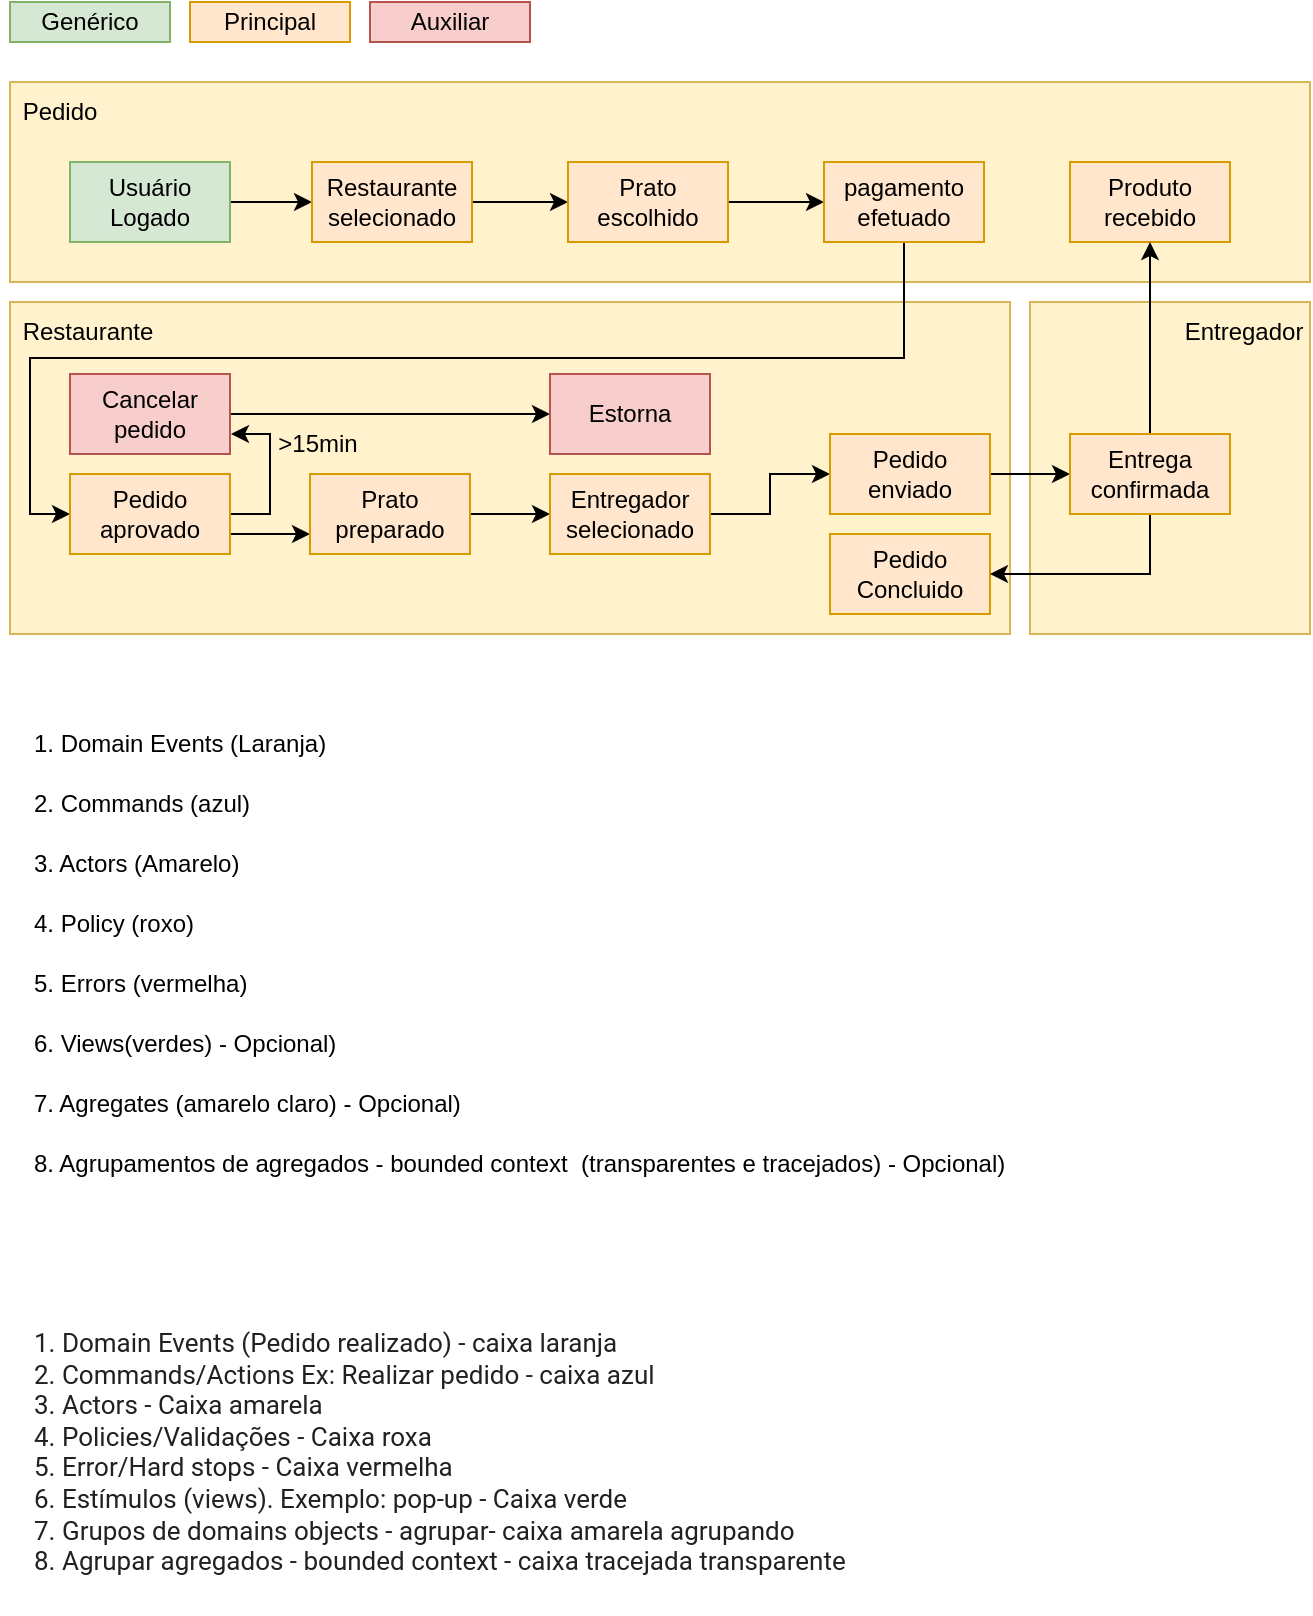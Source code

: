 <mxfile version="20.8.10" type="device" pages="2"><diagram name="desenho antigo" id="XDFFW-808aapv7f4KiDJ"><mxGraphModel dx="1120" dy="524" grid="1" gridSize="10" guides="1" tooltips="1" connect="1" arrows="1" fold="1" page="1" pageScale="1" pageWidth="827" pageHeight="1169" math="0" shadow="0"><root><mxCell id="0"/><mxCell id="1" parent="0"/><mxCell id="AxOwwKpRdtCshI1f7jVd-18" value="" style="rounded=0;whiteSpace=wrap;html=1;align=left;fillColor=#fff2cc;strokeColor=#d6b656;" parent="1" vertex="1"><mxGeometry x="518" y="154" width="140" height="166" as="geometry"/></mxCell><mxCell id="AxOwwKpRdtCshI1f7jVd-17" value="" style="rounded=0;whiteSpace=wrap;html=1;align=left;fillColor=#fff2cc;strokeColor=#d6b656;" parent="1" vertex="1"><mxGeometry x="8" y="154" width="500" height="166" as="geometry"/></mxCell><mxCell id="AxOwwKpRdtCshI1f7jVd-16" value="" style="rounded=0;whiteSpace=wrap;html=1;align=left;fillColor=#fff2cc;strokeColor=#d6b656;" parent="1" vertex="1"><mxGeometry x="8" y="44" width="650" height="100" as="geometry"/></mxCell><mxCell id="AxOwwKpRdtCshI1f7jVd-24" style="edgeStyle=orthogonalEdgeStyle;rounded=0;orthogonalLoop=1;jettySize=auto;html=1;exitX=1;exitY=0.5;exitDx=0;exitDy=0;entryX=0;entryY=0.5;entryDx=0;entryDy=0;" parent="1" source="AxOwwKpRdtCshI1f7jVd-1" target="AxOwwKpRdtCshI1f7jVd-2" edge="1"><mxGeometry relative="1" as="geometry"/></mxCell><mxCell id="AxOwwKpRdtCshI1f7jVd-1" value="Usuário Logado" style="rounded=0;whiteSpace=wrap;html=1;fillColor=#d5e8d4;strokeColor=#82b366;" parent="1" vertex="1"><mxGeometry x="38" y="84" width="80" height="40" as="geometry"/></mxCell><mxCell id="AxOwwKpRdtCshI1f7jVd-25" style="edgeStyle=orthogonalEdgeStyle;rounded=0;orthogonalLoop=1;jettySize=auto;html=1;exitX=1;exitY=0.5;exitDx=0;exitDy=0;entryX=0;entryY=0.5;entryDx=0;entryDy=0;" parent="1" source="AxOwwKpRdtCshI1f7jVd-2" target="AxOwwKpRdtCshI1f7jVd-4" edge="1"><mxGeometry relative="1" as="geometry"><mxPoint x="278" y="104" as="targetPoint"/></mxGeometry></mxCell><mxCell id="AxOwwKpRdtCshI1f7jVd-2" value="Restaurante selecionado" style="rounded=0;whiteSpace=wrap;html=1;fillColor=#ffe6cc;strokeColor=#d79b00;" parent="1" vertex="1"><mxGeometry x="159" y="84" width="80" height="40" as="geometry"/></mxCell><mxCell id="AxOwwKpRdtCshI1f7jVd-27" style="edgeStyle=orthogonalEdgeStyle;rounded=0;orthogonalLoop=1;jettySize=auto;html=1;exitX=1;exitY=0.5;exitDx=0;exitDy=0;entryX=0;entryY=0.5;entryDx=0;entryDy=0;" parent="1" source="AxOwwKpRdtCshI1f7jVd-4" target="AxOwwKpRdtCshI1f7jVd-5" edge="1"><mxGeometry relative="1" as="geometry"/></mxCell><mxCell id="AxOwwKpRdtCshI1f7jVd-4" value="Prato escolhido" style="rounded=0;whiteSpace=wrap;html=1;fillColor=#ffe6cc;strokeColor=#d79b00;" parent="1" vertex="1"><mxGeometry x="287" y="84" width="80" height="40" as="geometry"/></mxCell><mxCell id="AxOwwKpRdtCshI1f7jVd-46" style="edgeStyle=orthogonalEdgeStyle;rounded=0;orthogonalLoop=1;jettySize=auto;html=1;exitX=0.5;exitY=1;exitDx=0;exitDy=0;entryX=0;entryY=0.5;entryDx=0;entryDy=0;" parent="1" source="AxOwwKpRdtCshI1f7jVd-5" target="AxOwwKpRdtCshI1f7jVd-6" edge="1"><mxGeometry relative="1" as="geometry"><mxPoint x="-32" y="180" as="targetPoint"/></mxGeometry></mxCell><mxCell id="AxOwwKpRdtCshI1f7jVd-5" value="pagamento efetuado" style="rounded=0;whiteSpace=wrap;html=1;fillColor=#ffe6cc;strokeColor=#d79b00;" parent="1" vertex="1"><mxGeometry x="415" y="84" width="80" height="40" as="geometry"/></mxCell><mxCell id="AxOwwKpRdtCshI1f7jVd-31" style="edgeStyle=orthogonalEdgeStyle;rounded=0;orthogonalLoop=1;jettySize=auto;html=1;exitX=1;exitY=0.5;exitDx=0;exitDy=0;" parent="1" source="AxOwwKpRdtCshI1f7jVd-6" edge="1"><mxGeometry relative="1" as="geometry"><mxPoint x="118" y="220" as="targetPoint"/></mxGeometry></mxCell><mxCell id="AxOwwKpRdtCshI1f7jVd-36" style="edgeStyle=orthogonalEdgeStyle;rounded=0;orthogonalLoop=1;jettySize=auto;html=1;exitX=1;exitY=0.75;exitDx=0;exitDy=0;entryX=0;entryY=0.75;entryDx=0;entryDy=0;" parent="1" source="AxOwwKpRdtCshI1f7jVd-6" target="AxOwwKpRdtCshI1f7jVd-7" edge="1"><mxGeometry relative="1" as="geometry"/></mxCell><mxCell id="AxOwwKpRdtCshI1f7jVd-6" value="Pedido aprovado" style="rounded=0;whiteSpace=wrap;html=1;fillColor=#ffe6cc;strokeColor=#d79b00;" parent="1" vertex="1"><mxGeometry x="38" y="240" width="80" height="40" as="geometry"/></mxCell><mxCell id="AxOwwKpRdtCshI1f7jVd-43" style="edgeStyle=orthogonalEdgeStyle;rounded=0;orthogonalLoop=1;jettySize=auto;html=1;exitX=1;exitY=0.5;exitDx=0;exitDy=0;entryX=0;entryY=0.5;entryDx=0;entryDy=0;" parent="1" source="AxOwwKpRdtCshI1f7jVd-7" target="AxOwwKpRdtCshI1f7jVd-8" edge="1"><mxGeometry relative="1" as="geometry"/></mxCell><mxCell id="AxOwwKpRdtCshI1f7jVd-7" value="Prato preparado" style="rounded=0;whiteSpace=wrap;html=1;fillColor=#ffe6cc;strokeColor=#d79b00;" parent="1" vertex="1"><mxGeometry x="158" y="240" width="80" height="40" as="geometry"/></mxCell><mxCell id="AxOwwKpRdtCshI1f7jVd-44" style="edgeStyle=orthogonalEdgeStyle;rounded=0;orthogonalLoop=1;jettySize=auto;html=1;exitX=1;exitY=0.5;exitDx=0;exitDy=0;entryX=0;entryY=0.5;entryDx=0;entryDy=0;" parent="1" source="AxOwwKpRdtCshI1f7jVd-8" target="AxOwwKpRdtCshI1f7jVd-9" edge="1"><mxGeometry relative="1" as="geometry"/></mxCell><mxCell id="AxOwwKpRdtCshI1f7jVd-8" value="Entregador selecionado" style="rounded=0;whiteSpace=wrap;html=1;fillColor=#ffe6cc;strokeColor=#d79b00;" parent="1" vertex="1"><mxGeometry x="278" y="240" width="80" height="40" as="geometry"/></mxCell><mxCell id="AxOwwKpRdtCshI1f7jVd-21" style="edgeStyle=orthogonalEdgeStyle;rounded=0;orthogonalLoop=1;jettySize=auto;html=1;exitX=1;exitY=0.5;exitDx=0;exitDy=0;" parent="1" source="AxOwwKpRdtCshI1f7jVd-9" target="AxOwwKpRdtCshI1f7jVd-19" edge="1"><mxGeometry relative="1" as="geometry"/></mxCell><mxCell id="AxOwwKpRdtCshI1f7jVd-9" value="Pedido enviado" style="rounded=0;whiteSpace=wrap;html=1;fillColor=#ffe6cc;strokeColor=#d79b00;" parent="1" vertex="1"><mxGeometry x="418" y="220" width="80" height="40" as="geometry"/></mxCell><mxCell id="AxOwwKpRdtCshI1f7jVd-10" value="Produto recebido" style="rounded=0;whiteSpace=wrap;html=1;fillColor=#ffe6cc;strokeColor=#d79b00;" parent="1" vertex="1"><mxGeometry x="538" y="84" width="80" height="40" as="geometry"/></mxCell><mxCell id="AxOwwKpRdtCshI1f7jVd-14" value="Pedido Concluido" style="rounded=0;whiteSpace=wrap;html=1;fillColor=#ffe6cc;strokeColor=#d79b00;" parent="1" vertex="1"><mxGeometry x="418" y="270" width="80" height="40" as="geometry"/></mxCell><mxCell id="AxOwwKpRdtCshI1f7jVd-20" style="edgeStyle=orthogonalEdgeStyle;rounded=0;orthogonalLoop=1;jettySize=auto;html=1;exitX=0.5;exitY=0;exitDx=0;exitDy=0;entryX=0.5;entryY=1;entryDx=0;entryDy=0;" parent="1" source="AxOwwKpRdtCshI1f7jVd-19" target="AxOwwKpRdtCshI1f7jVd-10" edge="1"><mxGeometry relative="1" as="geometry"/></mxCell><mxCell id="AxOwwKpRdtCshI1f7jVd-22" style="edgeStyle=orthogonalEdgeStyle;rounded=0;orthogonalLoop=1;jettySize=auto;html=1;exitX=0.5;exitY=1;exitDx=0;exitDy=0;entryX=1;entryY=0.5;entryDx=0;entryDy=0;" parent="1" source="AxOwwKpRdtCshI1f7jVd-19" target="AxOwwKpRdtCshI1f7jVd-14" edge="1"><mxGeometry relative="1" as="geometry"/></mxCell><mxCell id="AxOwwKpRdtCshI1f7jVd-19" value="Entrega confirmada" style="rounded=0;whiteSpace=wrap;html=1;fillColor=#ffe6cc;strokeColor=#d79b00;" parent="1" vertex="1"><mxGeometry x="538" y="220" width="80" height="40" as="geometry"/></mxCell><mxCell id="AxOwwKpRdtCshI1f7jVd-38" style="edgeStyle=orthogonalEdgeStyle;rounded=0;orthogonalLoop=1;jettySize=auto;html=1;exitX=1;exitY=0.5;exitDx=0;exitDy=0;entryX=0;entryY=0.5;entryDx=0;entryDy=0;" parent="1" source="AxOwwKpRdtCshI1f7jVd-29" target="AxOwwKpRdtCshI1f7jVd-37" edge="1"><mxGeometry relative="1" as="geometry"/></mxCell><mxCell id="AxOwwKpRdtCshI1f7jVd-29" value="Cancelar pedido" style="rounded=0;whiteSpace=wrap;html=1;fillColor=#f8cecc;strokeColor=#b85450;" parent="1" vertex="1"><mxGeometry x="38" y="190" width="80" height="40" as="geometry"/></mxCell><mxCell id="AxOwwKpRdtCshI1f7jVd-37" value="Estorna" style="rounded=0;whiteSpace=wrap;html=1;fillColor=#f8cecc;strokeColor=#b85450;" parent="1" vertex="1"><mxGeometry x="278" y="190" width="80" height="40" as="geometry"/></mxCell><mxCell id="AxOwwKpRdtCshI1f7jVd-42" value="&amp;gt;15min" style="text;html=1;strokeColor=none;fillColor=none;align=center;verticalAlign=middle;whiteSpace=wrap;rounded=0;" parent="1" vertex="1"><mxGeometry x="132" y="210" width="60" height="30" as="geometry"/></mxCell><mxCell id="AxOwwKpRdtCshI1f7jVd-45" value="Pedido" style="text;html=1;strokeColor=none;fillColor=none;align=center;verticalAlign=middle;whiteSpace=wrap;rounded=0;" parent="1" vertex="1"><mxGeometry x="3" y="44" width="60" height="30" as="geometry"/></mxCell><mxCell id="AxOwwKpRdtCshI1f7jVd-47" value="Genérico" style="rounded=0;whiteSpace=wrap;html=1;fillColor=#d5e8d4;strokeColor=#82b366;" parent="1" vertex="1"><mxGeometry x="8" y="4" width="80" height="20" as="geometry"/></mxCell><mxCell id="AxOwwKpRdtCshI1f7jVd-48" value="Principal" style="rounded=0;whiteSpace=wrap;html=1;fillColor=#ffe6cc;strokeColor=#d79b00;" parent="1" vertex="1"><mxGeometry x="98" y="4" width="80" height="20" as="geometry"/></mxCell><mxCell id="AxOwwKpRdtCshI1f7jVd-49" value="Auxiliar" style="rounded=0;whiteSpace=wrap;html=1;fillColor=#f8cecc;strokeColor=#b85450;" parent="1" vertex="1"><mxGeometry x="188" y="4" width="80" height="20" as="geometry"/></mxCell><mxCell id="AxOwwKpRdtCshI1f7jVd-50" value="Restaurante" style="text;html=1;strokeColor=none;fillColor=none;align=center;verticalAlign=middle;whiteSpace=wrap;rounded=0;" parent="1" vertex="1"><mxGeometry x="17" y="154" width="60" height="30" as="geometry"/></mxCell><mxCell id="AxOwwKpRdtCshI1f7jVd-51" value="Entregador" style="text;html=1;strokeColor=none;fillColor=none;align=center;verticalAlign=middle;whiteSpace=wrap;rounded=0;" parent="1" vertex="1"><mxGeometry x="595" y="154" width="60" height="30" as="geometry"/></mxCell><mxCell id="AxOwwKpRdtCshI1f7jVd-52" value="1. Domain Events (Laranja)" style="text;html=1;strokeColor=none;fillColor=none;align=left;verticalAlign=middle;whiteSpace=wrap;rounded=0;" parent="1" vertex="1"><mxGeometry x="18" y="360" width="212" height="30" as="geometry"/></mxCell><mxCell id="AxOwwKpRdtCshI1f7jVd-53" value="2. Commands (azul)" style="text;html=1;strokeColor=none;fillColor=none;align=left;verticalAlign=middle;whiteSpace=wrap;rounded=0;" parent="1" vertex="1"><mxGeometry x="18" y="390" width="142" height="30" as="geometry"/></mxCell><mxCell id="AxOwwKpRdtCshI1f7jVd-54" value="3. Actors (Amarelo)" style="text;html=1;strokeColor=none;fillColor=none;align=left;verticalAlign=middle;whiteSpace=wrap;rounded=0;" parent="1" vertex="1"><mxGeometry x="18" y="420" width="142" height="30" as="geometry"/></mxCell><mxCell id="AxOwwKpRdtCshI1f7jVd-55" value="4. Policy (roxo)" style="text;html=1;strokeColor=none;fillColor=none;align=left;verticalAlign=middle;whiteSpace=wrap;rounded=0;" parent="1" vertex="1"><mxGeometry x="18" y="450" width="142" height="30" as="geometry"/></mxCell><mxCell id="AxOwwKpRdtCshI1f7jVd-56" value="5. Errors (vermelha)" style="text;html=1;strokeColor=none;fillColor=none;align=left;verticalAlign=middle;whiteSpace=wrap;rounded=0;" parent="1" vertex="1"><mxGeometry x="18" y="480" width="142" height="30" as="geometry"/></mxCell><mxCell id="AxOwwKpRdtCshI1f7jVd-57" value="6. Views(verdes) - Opcional)" style="text;html=1;strokeColor=none;fillColor=none;align=left;verticalAlign=middle;whiteSpace=wrap;rounded=0;" parent="1" vertex="1"><mxGeometry x="18" y="510" width="212" height="30" as="geometry"/></mxCell><mxCell id="AxOwwKpRdtCshI1f7jVd-58" value="7. Agregates (amarelo claro) - Opcional)" style="text;html=1;strokeColor=none;fillColor=none;align=left;verticalAlign=middle;whiteSpace=wrap;rounded=0;" parent="1" vertex="1"><mxGeometry x="18" y="540" width="292" height="30" as="geometry"/></mxCell><mxCell id="AxOwwKpRdtCshI1f7jVd-59" value="8. Agrupamentos de agregados - bounded context&amp;nbsp; (transparentes e tracejados) - Opcional)" style="text;html=1;strokeColor=none;fillColor=none;align=left;verticalAlign=middle;whiteSpace=wrap;rounded=0;" parent="1" vertex="1"><mxGeometry x="18" y="570" width="582" height="30" as="geometry"/></mxCell><mxCell id="AxOwwKpRdtCshI1f7jVd-60" value="&lt;span style=&quot;color: rgb(32, 33, 36); font-family: Roboto, arial, sans-serif; font-size: 13px; font-style: normal; font-variant-ligatures: normal; font-variant-caps: normal; font-weight: 400; letter-spacing: normal; orphans: 2; text-align: left; text-indent: 0px; text-transform: none; widows: 2; word-spacing: 0px; -webkit-text-stroke-width: 0px; background-color: rgb(255, 255, 255); text-decoration-thickness: initial; text-decoration-style: initial; text-decoration-color: initial; float: none; display: inline !important;&quot;&gt;1. Domain Events (Pedido realizado) - caixa laranja&#10;2. Commands/Actions Ex: Realizar pedido - caixa azul&#10;3. Actors - Caixa amarela&#10;4. Policies/Validações - Caixa roxa&#10;5. Error/Hard stops - Caixa vermelha&#10;6. Estímulos (views). Exemplo: pop-up - Caixa verde&#10;7. Grupos de domains objects - agrupar- caixa amarela agrupando&#10;8. Agrupar agregados - bounded context - caixa tracejada transparente&lt;/span&gt;" style="text;whiteSpace=wrap;html=1;" parent="1" vertex="1"><mxGeometry x="18" y="660" width="440" height="150" as="geometry"/></mxCell></root></mxGraphModel></diagram><diagram id="c2ALSWGFt4c1pMnjXS2U" name="desenho novo"><mxGraphModel dx="2200" dy="1310" grid="1" gridSize="10" guides="1" tooltips="1" connect="1" arrows="1" fold="1" page="1" pageScale="1" pageWidth="827" pageHeight="1169" math="0" shadow="0"><root><mxCell id="0"/><mxCell id="1" parent="0"/><mxCell id="t7Dsz8iZqXPREYhlSXHS-1" value="" style="rounded=0;whiteSpace=wrap;html=1;fillColor=none;dashed=1;dashPattern=12 12;" vertex="1" parent="1"><mxGeometry x="366" y="1230" width="1040" height="160" as="geometry"/></mxCell><mxCell id="t7Dsz8iZqXPREYhlSXHS-9" value="" style="rounded=0;whiteSpace=wrap;html=1;fillColor=none;dashed=1;dashPattern=12 12;" vertex="1" parent="1"><mxGeometry x="817" y="220" width="299" height="980" as="geometry"/></mxCell><mxCell id="t7Dsz8iZqXPREYhlSXHS-14" value="" style="rounded=0;whiteSpace=wrap;html=1;fillColor=none;dashed=1;dashPattern=12 12;" vertex="1" parent="1"><mxGeometry x="330" y="220" width="486" height="980" as="geometry"/></mxCell><mxCell id="t7Dsz8iZqXPREYhlSXHS-8" value="" style="rounded=0;whiteSpace=wrap;html=1;fillColor=none;dashed=1;dashPattern=12 12;" vertex="1" parent="1"><mxGeometry x="60" y="220" width="266" height="980" as="geometry"/></mxCell><mxCell id="t7Dsz8iZqXPREYhlSXHS-12" value="" style="rounded=0;whiteSpace=wrap;html=1;fillColor=#fdf5dd;strokeColor=#d6b656;" vertex="1" parent="1"><mxGeometry x="336" y="230" width="470" height="950" as="geometry"/></mxCell><mxCell id="Nz1utpJM0BrokKAcIz-D-2" value="" style="rounded=0;whiteSpace=wrap;html=1;fillColor=#fdf5dd;strokeColor=#d6b656;" parent="1" vertex="1"><mxGeometry x="1122" y="230" width="180" height="950" as="geometry"/></mxCell><mxCell id="DPSJfAj6Jsh6imZGreos-1" value="" style="rounded=0;whiteSpace=wrap;html=1;fillColor=#fdf5dd;strokeColor=#d6b656;" parent="1" vertex="1"><mxGeometry x="386" y="1240" width="1010" height="120" as="geometry"/></mxCell><mxCell id="BK64oAWHtieuXAPNp5no-20" value="" style="rounded=0;whiteSpace=wrap;html=1;fillColor=#fdf5dd;strokeColor=#d6b656;" parent="1" vertex="1"><mxGeometry x="1316" y="230" width="250" height="950" as="geometry"/></mxCell><mxCell id="BK64oAWHtieuXAPNp5no-19" value="" style="rounded=0;whiteSpace=wrap;html=1;fillColor=#fdf5dd;strokeColor=#d6b656;" parent="1" vertex="1"><mxGeometry x="817" y="230" width="290" height="950" as="geometry"/></mxCell><mxCell id="BK64oAWHtieuXAPNp5no-18" value="" style="rounded=0;whiteSpace=wrap;html=1;fillColor=#fdf5dd;strokeColor=#d6b656;" parent="1" vertex="1"><mxGeometry x="66" y="230" width="260" height="950" as="geometry"/></mxCell><mxCell id="8quGD1bZbT4wx4AlITEq-1" value="Pedido realizado" style="rounded=0;whiteSpace=wrap;html=1;fillColor=#f0a30a;strokeColor=#BD7000;fontColor=#000000;" parent="1" vertex="1"><mxGeometry x="199" y="1094" width="120" height="60" as="geometry"/></mxCell><mxCell id="hIMvmI3q7vAA3zxwrqg7-1" value="Pedido confirmado" style="rounded=0;whiteSpace=wrap;html=1;fillColor=#f0a30a;strokeColor=#BD7000;fontColor=#000000;" parent="1" vertex="1"><mxGeometry x="957" y="1094" width="120" height="60" as="geometry"/></mxCell><mxCell id="hIMvmI3q7vAA3zxwrqg7-2" value="Pedido Entregue" style="rounded=0;whiteSpace=wrap;html=1;fillColor=#f0a30a;strokeColor=#BD7000;fontColor=#000000;" parent="1" vertex="1"><mxGeometry x="1398" y="1094" width="120" height="60" as="geometry"/></mxCell><mxCell id="TFXPoOwuJaINDekZX7YM-1" value="Pagamento realizado" style="rounded=0;whiteSpace=wrap;html=1;fillColor=#f0a30a;strokeColor=#BD7000;fontColor=#000000;" parent="1" vertex="1"><mxGeometry x="656" y="1094" width="120" height="60" as="geometry"/></mxCell><mxCell id="NxrTa1dlBP1NC9jpaplZ-3" style="edgeStyle=orthogonalEdgeStyle;rounded=0;orthogonalLoop=1;jettySize=auto;html=1;entryX=0.5;entryY=0;entryDx=0;entryDy=0;" parent="1" source="NxrTa1dlBP1NC9jpaplZ-1" target="8quGD1bZbT4wx4AlITEq-1" edge="1"><mxGeometry relative="1" as="geometry"/></mxCell><mxCell id="NxrTa1dlBP1NC9jpaplZ-1" value="Realizar Pedido" style="rounded=0;whiteSpace=wrap;html=1;fillColor=#1ba1e2;fontColor=#ffffff;strokeColor=#006EAF;" parent="1" vertex="1"><mxGeometry x="199" y="974" width="120" height="60" as="geometry"/></mxCell><mxCell id="NxrTa1dlBP1NC9jpaplZ-5" style="edgeStyle=orthogonalEdgeStyle;rounded=0;orthogonalLoop=1;jettySize=auto;html=1;exitX=0.5;exitY=1;exitDx=0;exitDy=0;entryX=0.5;entryY=0;entryDx=0;entryDy=0;" parent="1" source="NxrTa1dlBP1NC9jpaplZ-4" target="TFXPoOwuJaINDekZX7YM-1" edge="1"><mxGeometry relative="1" as="geometry"/></mxCell><mxCell id="NxrTa1dlBP1NC9jpaplZ-4" value="Realizar Pagamento" style="rounded=0;whiteSpace=wrap;html=1;fillColor=#1ba1e2;strokeColor=#006EAF;fontColor=#ffffff;" parent="1" vertex="1"><mxGeometry x="656" y="974" width="120" height="60" as="geometry"/></mxCell><mxCell id="NxrTa1dlBP1NC9jpaplZ-7" style="edgeStyle=orthogonalEdgeStyle;rounded=0;orthogonalLoop=1;jettySize=auto;html=1;exitX=0.5;exitY=1;exitDx=0;exitDy=0;" parent="1" source="NxrTa1dlBP1NC9jpaplZ-6" target="hIMvmI3q7vAA3zxwrqg7-1" edge="1"><mxGeometry relative="1" as="geometry"/></mxCell><mxCell id="NxrTa1dlBP1NC9jpaplZ-6" value="Confirmar Pedido" style="rounded=0;whiteSpace=wrap;html=1;fillColor=#1ba1e2;strokeColor=#006EAF;fontColor=#ffffff;" parent="1" vertex="1"><mxGeometry x="957" y="974" width="120" height="60" as="geometry"/></mxCell><mxCell id="NxrTa1dlBP1NC9jpaplZ-9" style="edgeStyle=orthogonalEdgeStyle;rounded=0;orthogonalLoop=1;jettySize=auto;html=1;exitX=0.5;exitY=1;exitDx=0;exitDy=0;entryX=0.5;entryY=0;entryDx=0;entryDy=0;" parent="1" source="NxrTa1dlBP1NC9jpaplZ-8" target="hIMvmI3q7vAA3zxwrqg7-2" edge="1"><mxGeometry relative="1" as="geometry"/></mxCell><mxCell id="NxrTa1dlBP1NC9jpaplZ-8" value="Entregar Pedido" style="rounded=0;whiteSpace=wrap;html=1;fillColor=#1ba1e2;strokeColor=#006EAF;fontColor=#ffffff;" parent="1" vertex="1"><mxGeometry x="1398" y="974" width="120" height="60" as="geometry"/></mxCell><mxCell id="NxrTa1dlBP1NC9jpaplZ-11" style="edgeStyle=orthogonalEdgeStyle;rounded=0;orthogonalLoop=1;jettySize=auto;html=1;entryX=0.5;entryY=0;entryDx=0;entryDy=0;" parent="1" source="NxrTa1dlBP1NC9jpaplZ-10" target="NxrTa1dlBP1NC9jpaplZ-4" edge="1"><mxGeometry relative="1" as="geometry"/></mxCell><mxCell id="NxrTa1dlBP1NC9jpaplZ-13" style="edgeStyle=orthogonalEdgeStyle;rounded=0;orthogonalLoop=1;jettySize=auto;html=1;exitX=0.25;exitY=1;exitDx=0;exitDy=0;entryX=1;entryY=0;entryDx=0;entryDy=0;" parent="1" source="NxrTa1dlBP1NC9jpaplZ-10" target="NxrTa1dlBP1NC9jpaplZ-1" edge="1"><mxGeometry relative="1" as="geometry"/></mxCell><mxCell id="NxrTa1dlBP1NC9jpaplZ-10" value="Cliente" style="rounded=0;whiteSpace=wrap;html=1;fillColor=#ffff88;strokeColor=#36393d;" parent="1" vertex="1"><mxGeometry x="656" y="854" width="120" height="60" as="geometry"/></mxCell><mxCell id="NxrTa1dlBP1NC9jpaplZ-15" style="edgeStyle=orthogonalEdgeStyle;rounded=0;orthogonalLoop=1;jettySize=auto;html=1;entryX=0.5;entryY=0;entryDx=0;entryDy=0;" parent="1" source="NxrTa1dlBP1NC9jpaplZ-14" target="NxrTa1dlBP1NC9jpaplZ-6" edge="1"><mxGeometry relative="1" as="geometry"/></mxCell><mxCell id="NxrTa1dlBP1NC9jpaplZ-14" value="Reataurante" style="rounded=0;whiteSpace=wrap;html=1;fillColor=#ffff88;strokeColor=#36393d;" parent="1" vertex="1"><mxGeometry x="957" y="854" width="120" height="60" as="geometry"/></mxCell><mxCell id="NxrTa1dlBP1NC9jpaplZ-17" style="edgeStyle=orthogonalEdgeStyle;rounded=0;orthogonalLoop=1;jettySize=auto;html=1;entryX=0.5;entryY=0;entryDx=0;entryDy=0;" parent="1" source="NxrTa1dlBP1NC9jpaplZ-16" target="NxrTa1dlBP1NC9jpaplZ-8" edge="1"><mxGeometry relative="1" as="geometry"/></mxCell><mxCell id="NxrTa1dlBP1NC9jpaplZ-16" value="Entregador" style="rounded=0;whiteSpace=wrap;html=1;fillColor=#ffff88;strokeColor=#36393d;" parent="1" vertex="1"><mxGeometry x="1398" y="854" width="120" height="60" as="geometry"/></mxCell><mxCell id="NxrTa1dlBP1NC9jpaplZ-23" style="edgeStyle=orthogonalEdgeStyle;rounded=0;orthogonalLoop=1;jettySize=auto;html=1;exitX=0.25;exitY=1;exitDx=0;exitDy=0;entryX=0;entryY=1;entryDx=0;entryDy=0;" parent="1" source="NxrTa1dlBP1NC9jpaplZ-22" target="NxrTa1dlBP1NC9jpaplZ-4" edge="1"><mxGeometry relative="1" as="geometry"/></mxCell><mxCell id="hgzIKIwz-KRhO0YMrYHW-7" style="edgeStyle=orthogonalEdgeStyle;rounded=0;orthogonalLoop=1;jettySize=auto;html=1;exitX=0;exitY=0.5;exitDx=0;exitDy=0;entryX=0.5;entryY=0;entryDx=0;entryDy=0;fillColor=#fa6800;strokeColor=#C73500;" parent="1" source="NxrTa1dlBP1NC9jpaplZ-22" target="NxrTa1dlBP1NC9jpaplZ-1" edge="1"><mxGeometry relative="1" as="geometry"/></mxCell><mxCell id="hgzIKIwz-KRhO0YMrYHW-14" style="edgeStyle=orthogonalEdgeStyle;rounded=0;orthogonalLoop=1;jettySize=auto;html=1;exitX=1;exitY=0.5;exitDx=0;exitDy=0;entryX=0;entryY=0.75;entryDx=0;entryDy=0;fillColor=#e51400;strokeColor=#B20000;" parent="1" source="NxrTa1dlBP1NC9jpaplZ-22" target="NxrTa1dlBP1NC9jpaplZ-6" edge="1"><mxGeometry relative="1" as="geometry"><Array as="points"><mxPoint x="886" y="670"/><mxPoint x="886" y="1019"/></Array></mxGeometry></mxCell><mxCell id="hgzIKIwz-KRhO0YMrYHW-35" style="edgeStyle=orthogonalEdgeStyle;rounded=0;orthogonalLoop=1;jettySize=auto;html=1;" parent="1" source="NxrTa1dlBP1NC9jpaplZ-22" target="hgzIKIwz-KRhO0YMrYHW-32" edge="1"><mxGeometry relative="1" as="geometry"/></mxCell><mxCell id="NxrTa1dlBP1NC9jpaplZ-22" value="Restaurante precisa estar Disponível" style="rounded=0;whiteSpace=wrap;html=1;fillColor=#d80073;strokeColor=#A50040;fontColor=#ffffff;" parent="1" vertex="1"><mxGeometry x="386" y="640" width="120" height="60" as="geometry"/></mxCell><mxCell id="NxrTa1dlBP1NC9jpaplZ-25" style="edgeStyle=orthogonalEdgeStyle;rounded=0;orthogonalLoop=1;jettySize=auto;html=1;exitX=0.75;exitY=1;exitDx=0;exitDy=0;entryX=0;entryY=0.25;entryDx=0;entryDy=0;" parent="1" source="NxrTa1dlBP1NC9jpaplZ-24" target="NxrTa1dlBP1NC9jpaplZ-4" edge="1"><mxGeometry relative="1" as="geometry"/></mxCell><mxCell id="hgzIKIwz-KRhO0YMrYHW-8" style="edgeStyle=orthogonalEdgeStyle;rounded=0;orthogonalLoop=1;jettySize=auto;html=1;exitX=0;exitY=0.75;exitDx=0;exitDy=0;entryX=0.75;entryY=0;entryDx=0;entryDy=0;startArrow=none;" parent="1" source="t7Dsz8iZqXPREYhlSXHS-12" target="NxrTa1dlBP1NC9jpaplZ-1" edge="1"><mxGeometry relative="1" as="geometry"><mxPoint x="296" y="940" as="targetPoint"/></mxGeometry></mxCell><mxCell id="hgzIKIwz-KRhO0YMrYHW-40" style="edgeStyle=orthogonalEdgeStyle;rounded=0;orthogonalLoop=1;jettySize=auto;html=1;exitX=0.75;exitY=0;exitDx=0;exitDy=0;entryX=0.25;entryY=1;entryDx=0;entryDy=0;" parent="1" source="NxrTa1dlBP1NC9jpaplZ-24" target="hgzIKIwz-KRhO0YMrYHW-39" edge="1"><mxGeometry relative="1" as="geometry"/></mxCell><mxCell id="NxrTa1dlBP1NC9jpaplZ-24" value="Precisa estar autenticado" style="rounded=0;whiteSpace=wrap;html=1;fillColor=#d80073;strokeColor=#A50040;fontColor=#ffffff;" parent="1" vertex="1"><mxGeometry x="506" y="854" width="120" height="60" as="geometry"/></mxCell><mxCell id="NxrTa1dlBP1NC9jpaplZ-27" style="edgeStyle=orthogonalEdgeStyle;rounded=0;orthogonalLoop=1;jettySize=auto;html=1;exitX=0.25;exitY=1;exitDx=0;exitDy=0;entryX=0;entryY=0.5;entryDx=0;entryDy=0;" parent="1" source="NxrTa1dlBP1NC9jpaplZ-26" target="NxrTa1dlBP1NC9jpaplZ-4" edge="1"><mxGeometry relative="1" as="geometry"/></mxCell><mxCell id="hgzIKIwz-KRhO0YMrYHW-38" style="edgeStyle=orthogonalEdgeStyle;rounded=0;orthogonalLoop=1;jettySize=auto;html=1;exitX=0.75;exitY=0;exitDx=0;exitDy=0;entryX=0.75;entryY=1;entryDx=0;entryDy=0;" parent="1" source="NxrTa1dlBP1NC9jpaplZ-26" target="hgzIKIwz-KRhO0YMrYHW-37" edge="1"><mxGeometry relative="1" as="geometry"/></mxCell><mxCell id="NxrTa1dlBP1NC9jpaplZ-26" value="Precisa ter cadastrado meio de pagamento" style="rounded=0;whiteSpace=wrap;html=1;fillColor=#d80073;strokeColor=#A50040;fontColor=#ffffff;" parent="1" vertex="1"><mxGeometry x="466" y="780" width="120" height="60" as="geometry"/></mxCell><mxCell id="NxrTa1dlBP1NC9jpaplZ-30" style="edgeStyle=orthogonalEdgeStyle;rounded=0;orthogonalLoop=1;jettySize=auto;html=1;exitX=0.25;exitY=1;exitDx=0;exitDy=0;entryX=0;entryY=0.75;entryDx=0;entryDy=0;" parent="1" source="NxrTa1dlBP1NC9jpaplZ-29" target="NxrTa1dlBP1NC9jpaplZ-4" edge="1"><mxGeometry relative="1" as="geometry"/></mxCell><mxCell id="hgzIKIwz-KRhO0YMrYHW-36" style="edgeStyle=orthogonalEdgeStyle;rounded=0;orthogonalLoop=1;jettySize=auto;html=1;exitX=0.75;exitY=0;exitDx=0;exitDy=0;entryX=0.75;entryY=1;entryDx=0;entryDy=0;" parent="1" source="NxrTa1dlBP1NC9jpaplZ-29" target="hgzIKIwz-KRhO0YMrYHW-34" edge="1"><mxGeometry relative="1" as="geometry"/></mxCell><mxCell id="NxrTa1dlBP1NC9jpaplZ-29" value="Precisa estar com pagamento autorizado" style="rounded=0;whiteSpace=wrap;html=1;fillColor=#d80073;strokeColor=#A50040;fontColor=#ffffff;" parent="1" vertex="1"><mxGeometry x="426" y="710" width="120" height="60" as="geometry"/></mxCell><mxCell id="hgzIKIwz-KRhO0YMrYHW-3" style="edgeStyle=orthogonalEdgeStyle;rounded=0;orthogonalLoop=1;jettySize=auto;html=1;exitX=0.25;exitY=1;exitDx=0;exitDy=0;entryX=0;entryY=0.25;entryDx=0;entryDy=0;" parent="1" source="hgzIKIwz-KRhO0YMrYHW-2" target="NxrTa1dlBP1NC9jpaplZ-1" edge="1"><mxGeometry relative="1" as="geometry"><Array as="points"><mxPoint x="156" y="989"/></Array></mxGeometry></mxCell><mxCell id="hgzIKIwz-KRhO0YMrYHW-31" style="edgeStyle=orthogonalEdgeStyle;rounded=0;orthogonalLoop=1;jettySize=auto;html=1;exitX=0.75;exitY=0;exitDx=0;exitDy=0;entryX=0.75;entryY=1;entryDx=0;entryDy=0;" parent="1" source="hgzIKIwz-KRhO0YMrYHW-2" target="hgzIKIwz-KRhO0YMrYHW-29" edge="1"><mxGeometry relative="1" as="geometry"/></mxCell><mxCell id="hgzIKIwz-KRhO0YMrYHW-2" value="OS Itens do pedido precisam estar selecionado" style="rounded=0;whiteSpace=wrap;html=1;fillColor=#d80073;strokeColor=#A50040;fontColor=#ffffff;" parent="1" vertex="1"><mxGeometry x="126" y="720" width="120" height="60" as="geometry"/></mxCell><mxCell id="hgzIKIwz-KRhO0YMrYHW-6" style="edgeStyle=orthogonalEdgeStyle;rounded=0;orthogonalLoop=1;jettySize=auto;html=1;exitX=0.25;exitY=1;exitDx=0;exitDy=0;entryX=0;entryY=0.5;entryDx=0;entryDy=0;" parent="1" source="hgzIKIwz-KRhO0YMrYHW-4" target="NxrTa1dlBP1NC9jpaplZ-1" edge="1"><mxGeometry relative="1" as="geometry"/></mxCell><mxCell id="hgzIKIwz-KRhO0YMrYHW-28" style="edgeStyle=orthogonalEdgeStyle;rounded=0;orthogonalLoop=1;jettySize=auto;html=1;exitX=0.5;exitY=0;exitDx=0;exitDy=0;entryX=0.5;entryY=1;entryDx=0;entryDy=0;" parent="1" source="hgzIKIwz-KRhO0YMrYHW-4" target="hgzIKIwz-KRhO0YMrYHW-26" edge="1"><mxGeometry relative="1" as="geometry"/></mxCell><mxCell id="hgzIKIwz-KRhO0YMrYHW-4" value="Restaurante precisa estar selecionado" style="rounded=0;whiteSpace=wrap;html=1;fillColor=#d80073;strokeColor=#A50040;fontColor=#ffffff;" parent="1" vertex="1"><mxGeometry x="86" y="650" width="120" height="60" as="geometry"/></mxCell><mxCell id="hgzIKIwz-KRhO0YMrYHW-43" style="edgeStyle=orthogonalEdgeStyle;rounded=0;orthogonalLoop=1;jettySize=auto;html=1;exitX=0.75;exitY=0;exitDx=0;exitDy=0;entryX=0.5;entryY=1;entryDx=0;entryDy=0;" parent="1" edge="1"><mxGeometry relative="1" as="geometry"><mxPoint x="1058" y="330" as="targetPoint"/></mxGeometry></mxCell><mxCell id="hgzIKIwz-KRhO0YMrYHW-15" value="Pedido Preparado" style="rounded=0;whiteSpace=wrap;html=1;fillColor=#f0a30a;strokeColor=#BD7000;fontColor=#000000;" parent="1" vertex="1"><mxGeometry x="1156" y="1094" width="120" height="60" as="geometry"/></mxCell><mxCell id="hgzIKIwz-KRhO0YMrYHW-24" style="edgeStyle=orthogonalEdgeStyle;rounded=0;orthogonalLoop=1;jettySize=auto;html=1;entryX=0.5;entryY=0;entryDx=0;entryDy=0;" parent="1" source="hgzIKIwz-KRhO0YMrYHW-16" target="hgzIKIwz-KRhO0YMrYHW-15" edge="1"><mxGeometry relative="1" as="geometry"/></mxCell><mxCell id="hgzIKIwz-KRhO0YMrYHW-16" value="Preparar pedido" style="rounded=0;whiteSpace=wrap;html=1;fillColor=#1ba1e2;strokeColor=#006EAF;fontColor=#ffffff;" parent="1" vertex="1"><mxGeometry x="1156" y="974" width="120" height="60" as="geometry"/></mxCell><mxCell id="hgzIKIwz-KRhO0YMrYHW-25" style="edgeStyle=orthogonalEdgeStyle;rounded=0;orthogonalLoop=1;jettySize=auto;html=1;entryX=0.5;entryY=0;entryDx=0;entryDy=0;" parent="1" source="hgzIKIwz-KRhO0YMrYHW-17" target="hgzIKIwz-KRhO0YMrYHW-16" edge="1"><mxGeometry relative="1" as="geometry"/></mxCell><mxCell id="hgzIKIwz-KRhO0YMrYHW-17" value="Cozinha" style="rounded=0;whiteSpace=wrap;html=1;fillColor=#ffff88;strokeColor=#36393d;" parent="1" vertex="1"><mxGeometry x="1156" y="854" width="120" height="60" as="geometry"/></mxCell><mxCell id="hgzIKIwz-KRhO0YMrYHW-21" style="edgeStyle=orthogonalEdgeStyle;rounded=0;orthogonalLoop=1;jettySize=auto;html=1;exitX=0.25;exitY=1;exitDx=0;exitDy=0;entryX=0;entryY=0.25;entryDx=0;entryDy=0;" parent="1" source="hgzIKIwz-KRhO0YMrYHW-20" target="NxrTa1dlBP1NC9jpaplZ-8" edge="1"><mxGeometry relative="1" as="geometry"/></mxCell><mxCell id="hgzIKIwz-KRhO0YMrYHW-47" style="edgeStyle=orthogonalEdgeStyle;rounded=0;orthogonalLoop=1;jettySize=auto;html=1;exitX=0.25;exitY=0;exitDx=0;exitDy=0;entryX=0.25;entryY=1;entryDx=0;entryDy=0;" parent="1" source="hgzIKIwz-KRhO0YMrYHW-20" target="hgzIKIwz-KRhO0YMrYHW-46" edge="1"><mxGeometry relative="1" as="geometry"/></mxCell><mxCell id="hgzIKIwz-KRhO0YMrYHW-20" value="Entregador precisa estar disponível" style="rounded=0;whiteSpace=wrap;html=1;fillColor=#d80073;strokeColor=#A50040;fontColor=#ffffff;" parent="1" vertex="1"><mxGeometry x="1349" y="730" width="120" height="60" as="geometry"/></mxCell><mxCell id="hgzIKIwz-KRhO0YMrYHW-49" style="edgeStyle=orthogonalEdgeStyle;rounded=0;orthogonalLoop=1;jettySize=auto;html=1;exitX=0.25;exitY=0;exitDx=0;exitDy=0;entryX=0.25;entryY=1;entryDx=0;entryDy=0;" parent="1" source="hgzIKIwz-KRhO0YMrYHW-26" target="hgzIKIwz-KRhO0YMrYHW-48" edge="1"><mxGeometry relative="1" as="geometry"/></mxCell><mxCell id="hgzIKIwz-KRhO0YMrYHW-26" value="Restaurante não escolhido" style="rounded=0;whiteSpace=wrap;html=1;fillColor=#e51400;strokeColor=#B20000;fontColor=#ffffff;" parent="1" vertex="1"><mxGeometry x="86" y="540" width="120" height="60" as="geometry"/></mxCell><mxCell id="hgzIKIwz-KRhO0YMrYHW-51" style="edgeStyle=orthogonalEdgeStyle;rounded=0;orthogonalLoop=1;jettySize=auto;html=1;exitX=0.75;exitY=0;exitDx=0;exitDy=0;entryX=0.75;entryY=1;entryDx=0;entryDy=0;" parent="1" source="hgzIKIwz-KRhO0YMrYHW-29" target="hgzIKIwz-KRhO0YMrYHW-50" edge="1"><mxGeometry relative="1" as="geometry"/></mxCell><mxCell id="hgzIKIwz-KRhO0YMrYHW-29" value="Itens do pedido não escolhido" style="rounded=0;whiteSpace=wrap;html=1;fillColor=#e51400;strokeColor=#B20000;fontColor=#ffffff;" parent="1" vertex="1"><mxGeometry x="127" y="470" width="120" height="60" as="geometry"/></mxCell><mxCell id="hgzIKIwz-KRhO0YMrYHW-53" style="edgeStyle=orthogonalEdgeStyle;rounded=0;orthogonalLoop=1;jettySize=auto;html=1;exitX=0.25;exitY=0;exitDx=0;exitDy=0;entryX=0.75;entryY=1;entryDx=0;entryDy=0;" parent="1" source="hgzIKIwz-KRhO0YMrYHW-32" target="hgzIKIwz-KRhO0YMrYHW-52" edge="1"><mxGeometry relative="1" as="geometry"/></mxCell><mxCell id="hgzIKIwz-KRhO0YMrYHW-32" value="Restaurante fechado" style="rounded=0;whiteSpace=wrap;html=1;fillColor=#e51400;strokeColor=#B20000;fontColor=#ffffff;" parent="1" vertex="1"><mxGeometry x="386" y="550" width="120" height="60" as="geometry"/></mxCell><mxCell id="hgzIKIwz-KRhO0YMrYHW-55" style="edgeStyle=orthogonalEdgeStyle;rounded=0;orthogonalLoop=1;jettySize=auto;html=1;exitX=0.25;exitY=0;exitDx=0;exitDy=0;entryX=0.75;entryY=1;entryDx=0;entryDy=0;" parent="1" source="hgzIKIwz-KRhO0YMrYHW-34" target="hgzIKIwz-KRhO0YMrYHW-54" edge="1"><mxGeometry relative="1" as="geometry"/></mxCell><mxCell id="hgzIKIwz-KRhO0YMrYHW-34" value="Pagamento não autorizado" style="rounded=0;whiteSpace=wrap;html=1;fillColor=#e51400;strokeColor=#B20000;fontColor=#ffffff;" parent="1" vertex="1"><mxGeometry x="426" y="480" width="120" height="60" as="geometry"/></mxCell><mxCell id="hgzIKIwz-KRhO0YMrYHW-57" style="edgeStyle=orthogonalEdgeStyle;rounded=0;orthogonalLoop=1;jettySize=auto;html=1;exitX=0.5;exitY=0;exitDx=0;exitDy=0;entryX=0.5;entryY=1;entryDx=0;entryDy=0;" parent="1" source="hgzIKIwz-KRhO0YMrYHW-37" target="hgzIKIwz-KRhO0YMrYHW-56" edge="1"><mxGeometry relative="1" as="geometry"/></mxCell><mxCell id="hgzIKIwz-KRhO0YMrYHW-37" value="Sem cadastro do meio de pagamento" style="rounded=0;whiteSpace=wrap;html=1;fillColor=#e51400;strokeColor=#B20000;fontColor=#ffffff;" parent="1" vertex="1"><mxGeometry x="466" y="410" width="120" height="60" as="geometry"/></mxCell><mxCell id="hgzIKIwz-KRhO0YMrYHW-59" style="edgeStyle=orthogonalEdgeStyle;rounded=0;orthogonalLoop=1;jettySize=auto;html=1;exitX=0.5;exitY=0;exitDx=0;exitDy=0;entryX=0.5;entryY=1;entryDx=0;entryDy=0;" parent="1" source="hgzIKIwz-KRhO0YMrYHW-39" target="hgzIKIwz-KRhO0YMrYHW-58" edge="1"><mxGeometry relative="1" as="geometry"/></mxCell><mxCell id="hgzIKIwz-KRhO0YMrYHW-39" value="cliente não logado" style="rounded=0;whiteSpace=wrap;html=1;fillColor=#e51400;strokeColor=#B20000;fontColor=#ffffff;" parent="1" vertex="1"><mxGeometry x="596" y="410" width="120" height="60" as="geometry"/></mxCell><mxCell id="hgzIKIwz-KRhO0YMrYHW-63" style="edgeStyle=orthogonalEdgeStyle;rounded=0;orthogonalLoop=1;jettySize=auto;html=1;exitX=0.5;exitY=0;exitDx=0;exitDy=0;entryX=0.5;entryY=1;entryDx=0;entryDy=0;" parent="1" source="hgzIKIwz-KRhO0YMrYHW-46" target="hgzIKIwz-KRhO0YMrYHW-62" edge="1"><mxGeometry relative="1" as="geometry"/></mxCell><mxCell id="hgzIKIwz-KRhO0YMrYHW-46" value="Entregador indisponível" style="rounded=0;whiteSpace=wrap;html=1;fillColor=#e51400;strokeColor=#B20000;fontColor=#ffffff;" parent="1" vertex="1"><mxGeometry x="1376" y="480" width="120" height="60" as="geometry"/></mxCell><mxCell id="hgzIKIwz-KRhO0YMrYHW-48" value="Tela de seleção de restaurante" style="rounded=0;whiteSpace=wrap;html=1;fillColor=#6d8764;strokeColor=#3A5431;fontColor=#ffffff;" parent="1" vertex="1"><mxGeometry x="86" y="380" width="120" height="60" as="geometry"/></mxCell><mxCell id="hgzIKIwz-KRhO0YMrYHW-50" value="Tela de escolha dos itens do pedido" style="rounded=0;whiteSpace=wrap;html=1;fillColor=#6d8764;strokeColor=#3A5431;fontColor=#ffffff;" parent="1" vertex="1"><mxGeometry x="127" y="310" width="120" height="60" as="geometry"/></mxCell><mxCell id="hgzIKIwz-KRhO0YMrYHW-52" value="Tela informativa de horário de funcionamento do restaurante" style="rounded=0;whiteSpace=wrap;html=1;fillColor=#6d8764;strokeColor=#3A5431;fontColor=#ffffff;" parent="1" vertex="1"><mxGeometry x="326" y="310" width="120" height="60" as="geometry"/></mxCell><mxCell id="hgzIKIwz-KRhO0YMrYHW-54" value="Tela de informativa de pagamento autorizado" style="rounded=0;whiteSpace=wrap;html=1;fillColor=#6d8764;strokeColor=#3A5431;fontColor=#ffffff;" parent="1" vertex="1"><mxGeometry x="366" y="240" width="120" height="60" as="geometry"/></mxCell><mxCell id="hgzIKIwz-KRhO0YMrYHW-56" value="Tela de cadastramento de meio de pagamento" style="rounded=0;whiteSpace=wrap;html=1;fillColor=#6d8764;strokeColor=#3A5431;fontColor=#ffffff;" parent="1" vertex="1"><mxGeometry x="466" y="310" width="120" height="60" as="geometry"/></mxCell><mxCell id="hgzIKIwz-KRhO0YMrYHW-58" value="Tela de login" style="rounded=0;whiteSpace=wrap;html=1;fillColor=#6d8764;strokeColor=#3A5431;fontColor=#ffffff;" parent="1" vertex="1"><mxGeometry x="596" y="310" width="120" height="60" as="geometry"/></mxCell><mxCell id="hgzIKIwz-KRhO0YMrYHW-62" value="Tela de substituição do entregador" style="rounded=0;whiteSpace=wrap;html=1;fillColor=#6d8764;strokeColor=#3A5431;fontColor=#ffffff;" parent="1" vertex="1"><mxGeometry x="1376" y="386" width="120" height="60" as="geometry"/></mxCell><mxCell id="hgzIKIwz-KRhO0YMrYHW-65" style="edgeStyle=orthogonalEdgeStyle;rounded=0;orthogonalLoop=1;jettySize=auto;html=1;exitX=0.25;exitY=1;exitDx=0;exitDy=0;entryX=0;entryY=0.25;entryDx=0;entryDy=0;" parent="1" source="hgzIKIwz-KRhO0YMrYHW-64" target="NxrTa1dlBP1NC9jpaplZ-6" edge="1"><mxGeometry relative="1" as="geometry"/></mxCell><mxCell id="hgzIKIwz-KRhO0YMrYHW-68" style="edgeStyle=orthogonalEdgeStyle;rounded=0;orthogonalLoop=1;jettySize=auto;html=1;entryX=0.5;entryY=1;entryDx=0;entryDy=0;" parent="1" source="hgzIKIwz-KRhO0YMrYHW-64" target="hgzIKIwz-KRhO0YMrYHW-66" edge="1"><mxGeometry relative="1" as="geometry"/></mxCell><mxCell id="hgzIKIwz-KRhO0YMrYHW-64" value="Gerente precisa estar autenticado" style="rounded=0;whiteSpace=wrap;html=1;fillColor=#d80073;strokeColor=#A50040;fontColor=#ffffff;" parent="1" vertex="1"><mxGeometry x="906" y="770" width="120" height="60" as="geometry"/></mxCell><mxCell id="hgzIKIwz-KRhO0YMrYHW-69" value="" style="edgeStyle=orthogonalEdgeStyle;rounded=0;orthogonalLoop=1;jettySize=auto;html=1;" parent="1" source="hgzIKIwz-KRhO0YMrYHW-66" target="hgzIKIwz-KRhO0YMrYHW-67" edge="1"><mxGeometry relative="1" as="geometry"/></mxCell><mxCell id="hgzIKIwz-KRhO0YMrYHW-66" value="gerente não logado" style="rounded=0;whiteSpace=wrap;html=1;fillColor=#e51400;strokeColor=#B20000;fontColor=#ffffff;" parent="1" vertex="1"><mxGeometry x="906" y="640" width="120" height="60" as="geometry"/></mxCell><mxCell id="hgzIKIwz-KRhO0YMrYHW-67" value="Tela de login restaurante" style="rounded=0;whiteSpace=wrap;html=1;fillColor=#6d8764;strokeColor=#3A5431;fontColor=#ffffff;" parent="1" vertex="1"><mxGeometry x="906" y="540" width="120" height="60" as="geometry"/></mxCell><mxCell id="BK64oAWHtieuXAPNp5no-9" style="edgeStyle=orthogonalEdgeStyle;rounded=0;orthogonalLoop=1;jettySize=auto;html=1;exitX=1;exitY=0.5;exitDx=0;exitDy=0;entryX=0;entryY=0.5;entryDx=0;entryDy=0;" parent="1" source="BK64oAWHtieuXAPNp5no-2" target="BK64oAWHtieuXAPNp5no-4" edge="1"><mxGeometry relative="1" as="geometry"/></mxCell><mxCell id="BK64oAWHtieuXAPNp5no-2" value="App" style="rounded=0;whiteSpace=wrap;html=1;fillColor=#ffff88;strokeColor=#36393d;" parent="1" vertex="1"><mxGeometry x="596" y="1280" width="120" height="60" as="geometry"/></mxCell><mxCell id="BK64oAWHtieuXAPNp5no-4" value="Enviar mensagem" style="rounded=0;whiteSpace=wrap;html=1;fillColor=#1ba1e2;strokeColor=#006EAF;fontColor=#ffffff;" parent="1" vertex="1"><mxGeometry x="796" y="1280" width="120" height="60" as="geometry"/></mxCell><mxCell id="BK64oAWHtieuXAPNp5no-11" style="edgeStyle=orthogonalEdgeStyle;rounded=0;orthogonalLoop=1;jettySize=auto;html=1;entryX=0;entryY=0.5;entryDx=0;entryDy=0;exitX=1;exitY=0.5;exitDx=0;exitDy=0;" parent="1" source="BK64oAWHtieuXAPNp5no-4" target="BK64oAWHtieuXAPNp5no-7" edge="1"><mxGeometry relative="1" as="geometry"><mxPoint x="926" y="1310" as="sourcePoint"/></mxGeometry></mxCell><mxCell id="BK64oAWHtieuXAPNp5no-7" value="Servidor mensagem" style="rounded=0;whiteSpace=wrap;html=1;fillColor=#f8cecc;strokeColor=#b85450;" parent="1" vertex="1"><mxGeometry x="1006" y="1280" width="120" height="60" as="geometry"/></mxCell><mxCell id="BK64oAWHtieuXAPNp5no-12" style="edgeStyle=orthogonalEdgeStyle;rounded=0;orthogonalLoop=1;jettySize=auto;html=1;exitX=0.5;exitY=1;exitDx=0;exitDy=0;dashed=1;entryX=0.25;entryY=0;entryDx=0;entryDy=0;" parent="1" source="TFXPoOwuJaINDekZX7YM-1" target="BK64oAWHtieuXAPNp5no-4" edge="1"><mxGeometry relative="1" as="geometry"><mxPoint x="336.0" y="1164.0" as="sourcePoint"/><mxPoint x="856" y="1280" as="targetPoint"/><Array as="points"><mxPoint x="716" y="1210"/><mxPoint x="826" y="1210"/></Array></mxGeometry></mxCell><mxCell id="BK64oAWHtieuXAPNp5no-13" style="edgeStyle=orthogonalEdgeStyle;rounded=0;orthogonalLoop=1;jettySize=auto;html=1;exitX=0.5;exitY=1;exitDx=0;exitDy=0;dashed=1;entryX=0.5;entryY=0;entryDx=0;entryDy=0;" parent="1" source="hIMvmI3q7vAA3zxwrqg7-1" target="BK64oAWHtieuXAPNp5no-4" edge="1"><mxGeometry relative="1" as="geometry"><mxPoint x="346.0" y="1174.0" as="sourcePoint"/><mxPoint x="876" y="1300" as="targetPoint"/><Array as="points"><mxPoint x="1017" y="1210"/><mxPoint x="856" y="1210"/></Array></mxGeometry></mxCell><mxCell id="BK64oAWHtieuXAPNp5no-14" style="edgeStyle=orthogonalEdgeStyle;rounded=0;orthogonalLoop=1;jettySize=auto;html=1;exitX=0.5;exitY=1;exitDx=0;exitDy=0;dashed=1;entryX=0.75;entryY=0;entryDx=0;entryDy=0;" parent="1" source="hgzIKIwz-KRhO0YMrYHW-15" target="BK64oAWHtieuXAPNp5no-4" edge="1"><mxGeometry relative="1" as="geometry"><mxPoint x="356.0" y="1184.0" as="sourcePoint"/><mxPoint x="886" y="1310" as="targetPoint"/></mxGeometry></mxCell><mxCell id="BK64oAWHtieuXAPNp5no-15" style="edgeStyle=orthogonalEdgeStyle;rounded=0;orthogonalLoop=1;jettySize=auto;html=1;exitX=0.5;exitY=1;exitDx=0;exitDy=0;dashed=1;entryX=1;entryY=0;entryDx=0;entryDy=0;" parent="1" source="hIMvmI3q7vAA3zxwrqg7-2" target="BK64oAWHtieuXAPNp5no-4" edge="1"><mxGeometry relative="1" as="geometry"><mxPoint x="366.0" y="1194.0" as="sourcePoint"/><mxPoint x="896" y="1320" as="targetPoint"/><Array as="points"><mxPoint x="1458" y="1220"/><mxPoint x="916" y="1220"/></Array></mxGeometry></mxCell><mxCell id="t7Dsz8iZqXPREYhlSXHS-3" value="Carrinho do Pedido" style="text;html=1;strokeColor=none;fillColor=none;align=center;verticalAlign=middle;whiteSpace=wrap;rounded=0;" vertex="1" parent="1"><mxGeometry x="76" y="240" width="140" height="30" as="geometry"/></mxCell><mxCell id="t7Dsz8iZqXPREYhlSXHS-4" value="Gestão de mensagem" style="text;html=1;strokeColor=none;fillColor=none;align=center;verticalAlign=middle;whiteSpace=wrap;rounded=0;" vertex="1" parent="1"><mxGeometry x="400" y="1250" width="140" height="30" as="geometry"/></mxCell><mxCell id="t7Dsz8iZqXPREYhlSXHS-5" value="Confirmação do Pedido" style="text;html=1;strokeColor=none;fillColor=none;align=center;verticalAlign=middle;whiteSpace=wrap;rounded=0;" vertex="1" parent="1"><mxGeometry x="836" y="245" width="140" height="30" as="geometry"/></mxCell><mxCell id="t7Dsz8iZqXPREYhlSXHS-6" value="Preparação do Pedido" style="text;html=1;strokeColor=none;fillColor=none;align=center;verticalAlign=middle;whiteSpace=wrap;rounded=0;" vertex="1" parent="1"><mxGeometry x="1126" y="245" width="140" height="30" as="geometry"/></mxCell><mxCell id="t7Dsz8iZqXPREYhlSXHS-7" value="Entrega do Pedido" style="text;html=1;strokeColor=none;fillColor=none;align=center;verticalAlign=middle;whiteSpace=wrap;rounded=0;" vertex="1" parent="1"><mxGeometry x="1329" y="245" width="140" height="30" as="geometry"/></mxCell><mxCell id="t7Dsz8iZqXPREYhlSXHS-10" value="" style="rounded=0;whiteSpace=wrap;html=1;fillColor=none;dashed=1;dashPattern=12 12;" vertex="1" parent="1"><mxGeometry x="1308.5" y="220" width="299" height="980" as="geometry"/></mxCell><mxCell id="t7Dsz8iZqXPREYhlSXHS-11" value="" style="rounded=0;whiteSpace=wrap;html=1;fillColor=none;dashed=1;dashPattern=12 12;" vertex="1" parent="1"><mxGeometry x="1116" y="220" width="190" height="980" as="geometry"/></mxCell><mxCell id="t7Dsz8iZqXPREYhlSXHS-15" value="" style="edgeStyle=orthogonalEdgeStyle;rounded=0;orthogonalLoop=1;jettySize=auto;html=1;exitX=0.5;exitY=1;exitDx=0;exitDy=0;dashed=1;endArrow=none;entryX=0;entryY=0;entryDx=0;entryDy=0;" edge="1" parent="1" source="8quGD1bZbT4wx4AlITEq-1" target="BK64oAWHtieuXAPNp5no-4"><mxGeometry relative="1" as="geometry"><Array as="points"/><mxPoint x="259" y="1154" as="sourcePoint"/><mxPoint x="306" y="1270" as="targetPoint"/></mxGeometry></mxCell><mxCell id="t7Dsz8iZqXPREYhlSXHS-16" value="Pagamento do Pedido" style="text;html=1;strokeColor=none;fillColor=none;align=center;verticalAlign=middle;whiteSpace=wrap;rounded=0;" vertex="1" parent="1"><mxGeometry x="636" y="240" width="140" height="30" as="geometry"/></mxCell><mxCell id="t7Dsz8iZqXPREYhlSXHS-17" value="Carrinho" style="text;html=1;strokeColor=none;fillColor=none;align=center;verticalAlign=middle;whiteSpace=wrap;rounded=0;" vertex="1" parent="1"><mxGeometry x="60" y="180" width="140" height="30" as="geometry"/></mxCell><mxCell id="t7Dsz8iZqXPREYhlSXHS-18" value="Pagamento" style="text;html=1;strokeColor=none;fillColor=none;align=center;verticalAlign=middle;whiteSpace=wrap;rounded=0;" vertex="1" parent="1"><mxGeometry x="330" y="180" width="140" height="30" as="geometry"/></mxCell><mxCell id="t7Dsz8iZqXPREYhlSXHS-19" value="Confirmação" style="text;html=1;strokeColor=none;fillColor=none;align=center;verticalAlign=middle;whiteSpace=wrap;rounded=0;" vertex="1" parent="1"><mxGeometry x="821" y="180" width="140" height="30" as="geometry"/></mxCell><mxCell id="t7Dsz8iZqXPREYhlSXHS-20" value="Preparação" style="text;html=1;strokeColor=none;fillColor=none;align=center;verticalAlign=middle;whiteSpace=wrap;rounded=0;" vertex="1" parent="1"><mxGeometry x="1116" y="180" width="140" height="30" as="geometry"/></mxCell><mxCell id="t7Dsz8iZqXPREYhlSXHS-21" value="Entrega" style="text;html=1;strokeColor=none;fillColor=none;align=center;verticalAlign=middle;whiteSpace=wrap;rounded=0;" vertex="1" parent="1"><mxGeometry x="1308.5" y="180" width="140" height="30" as="geometry"/></mxCell><mxCell id="t7Dsz8iZqXPREYhlSXHS-22" value="Acompanhamento do pedido" style="text;html=1;strokeColor=none;fillColor=none;align=center;verticalAlign=middle;whiteSpace=wrap;rounded=0;" vertex="1" parent="1"><mxGeometry x="376" y="1400" width="194" height="30" as="geometry"/></mxCell></root></mxGraphModel></diagram></mxfile>